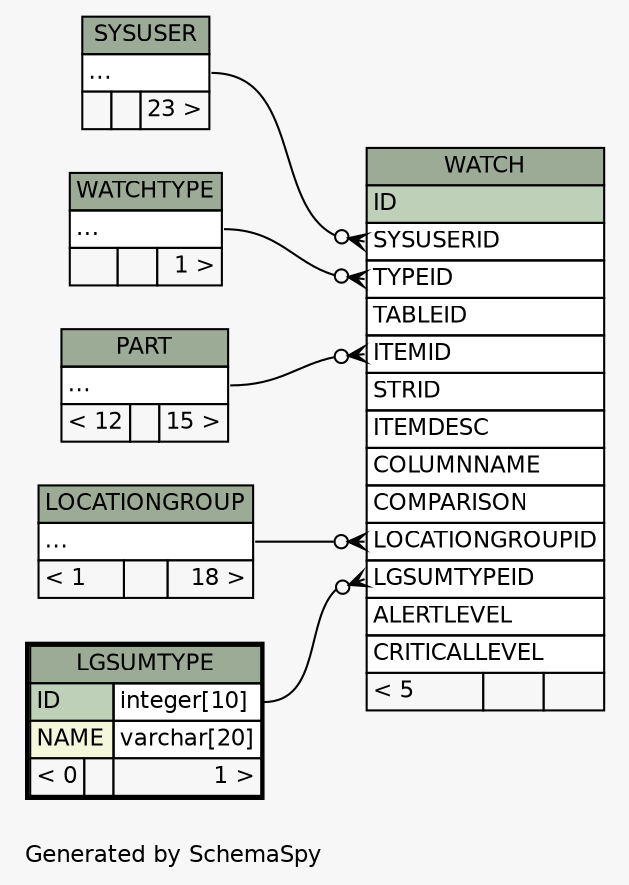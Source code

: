 // dot 2.26.3 on Linux 3.5.0-34-generic
// SchemaSpy rev 590
digraph "twoDegreesRelationshipsDiagram" {
  graph [
    rankdir="RL"
    bgcolor="#f7f7f7"
    label="\nGenerated by SchemaSpy"
    labeljust="l"
    nodesep="0.18"
    ranksep="0.46"
    fontname="Helvetica"
    fontsize="11"
  ];
  node [
    fontname="Helvetica"
    fontsize="11"
    shape="plaintext"
  ];
  edge [
    arrowsize="0.8"
  ];
  "WATCH":"ITEMID":w -> "PART":"elipses":e [arrowhead=none dir=back arrowtail=crowodot];
  "WATCH":"LGSUMTYPEID":w -> "LGSUMTYPE":"ID.type":e [arrowhead=none dir=back arrowtail=crowodot];
  "WATCH":"LOCATIONGROUPID":w -> "LOCATIONGROUP":"elipses":e [arrowhead=none dir=back arrowtail=crowodot];
  "WATCH":"SYSUSERID":w -> "SYSUSER":"elipses":e [arrowhead=none dir=back arrowtail=crowodot];
  "WATCH":"TYPEID":w -> "WATCHTYPE":"elipses":e [arrowhead=none dir=back arrowtail=crowodot];
  "LGSUMTYPE" [
    label=<
    <TABLE BORDER="2" CELLBORDER="1" CELLSPACING="0" BGCOLOR="#ffffff">
      <TR><TD COLSPAN="3" BGCOLOR="#9bab96" ALIGN="CENTER">LGSUMTYPE</TD></TR>
      <TR><TD PORT="ID" COLSPAN="2" BGCOLOR="#bed1b8" ALIGN="LEFT">ID</TD><TD PORT="ID.type" ALIGN="LEFT">integer[10]</TD></TR>
      <TR><TD PORT="NAME" COLSPAN="2" BGCOLOR="#f4f7da" ALIGN="LEFT">NAME</TD><TD PORT="NAME.type" ALIGN="LEFT">varchar[20]</TD></TR>
      <TR><TD ALIGN="LEFT" BGCOLOR="#f7f7f7">&lt; 0</TD><TD ALIGN="RIGHT" BGCOLOR="#f7f7f7">  </TD><TD ALIGN="RIGHT" BGCOLOR="#f7f7f7">1 &gt;</TD></TR>
    </TABLE>>
    URL="LGSUMTYPE.html"
    tooltip="LGSUMTYPE"
  ];
  "LOCATIONGROUP" [
    label=<
    <TABLE BORDER="0" CELLBORDER="1" CELLSPACING="0" BGCOLOR="#ffffff">
      <TR><TD COLSPAN="3" BGCOLOR="#9bab96" ALIGN="CENTER">LOCATIONGROUP</TD></TR>
      <TR><TD PORT="elipses" COLSPAN="3" ALIGN="LEFT">...</TD></TR>
      <TR><TD ALIGN="LEFT" BGCOLOR="#f7f7f7">&lt; 1</TD><TD ALIGN="RIGHT" BGCOLOR="#f7f7f7">  </TD><TD ALIGN="RIGHT" BGCOLOR="#f7f7f7">18 &gt;</TD></TR>
    </TABLE>>
    URL="LOCATIONGROUP.html"
    tooltip="LOCATIONGROUP"
  ];
  "PART" [
    label=<
    <TABLE BORDER="0" CELLBORDER="1" CELLSPACING="0" BGCOLOR="#ffffff">
      <TR><TD COLSPAN="3" BGCOLOR="#9bab96" ALIGN="CENTER">PART</TD></TR>
      <TR><TD PORT="elipses" COLSPAN="3" ALIGN="LEFT">...</TD></TR>
      <TR><TD ALIGN="LEFT" BGCOLOR="#f7f7f7">&lt; 12</TD><TD ALIGN="RIGHT" BGCOLOR="#f7f7f7">  </TD><TD ALIGN="RIGHT" BGCOLOR="#f7f7f7">15 &gt;</TD></TR>
    </TABLE>>
    URL="PART.html"
    tooltip="PART"
  ];
  "SYSUSER" [
    label=<
    <TABLE BORDER="0" CELLBORDER="1" CELLSPACING="0" BGCOLOR="#ffffff">
      <TR><TD COLSPAN="3" BGCOLOR="#9bab96" ALIGN="CENTER">SYSUSER</TD></TR>
      <TR><TD PORT="elipses" COLSPAN="3" ALIGN="LEFT">...</TD></TR>
      <TR><TD ALIGN="LEFT" BGCOLOR="#f7f7f7">  </TD><TD ALIGN="RIGHT" BGCOLOR="#f7f7f7">  </TD><TD ALIGN="RIGHT" BGCOLOR="#f7f7f7">23 &gt;</TD></TR>
    </TABLE>>
    URL="SYSUSER.html"
    tooltip="SYSUSER"
  ];
  "WATCH" [
    label=<
    <TABLE BORDER="0" CELLBORDER="1" CELLSPACING="0" BGCOLOR="#ffffff">
      <TR><TD COLSPAN="3" BGCOLOR="#9bab96" ALIGN="CENTER">WATCH</TD></TR>
      <TR><TD PORT="ID" COLSPAN="3" BGCOLOR="#bed1b8" ALIGN="LEFT">ID</TD></TR>
      <TR><TD PORT="SYSUSERID" COLSPAN="3" ALIGN="LEFT">SYSUSERID</TD></TR>
      <TR><TD PORT="TYPEID" COLSPAN="3" ALIGN="LEFT">TYPEID</TD></TR>
      <TR><TD PORT="TABLEID" COLSPAN="3" ALIGN="LEFT">TABLEID</TD></TR>
      <TR><TD PORT="ITEMID" COLSPAN="3" ALIGN="LEFT">ITEMID</TD></TR>
      <TR><TD PORT="STRID" COLSPAN="3" ALIGN="LEFT">STRID</TD></TR>
      <TR><TD PORT="ITEMDESC" COLSPAN="3" ALIGN="LEFT">ITEMDESC</TD></TR>
      <TR><TD PORT="COLUMNNAME" COLSPAN="3" ALIGN="LEFT">COLUMNNAME</TD></TR>
      <TR><TD PORT="COMPARISON" COLSPAN="3" ALIGN="LEFT">COMPARISON</TD></TR>
      <TR><TD PORT="LOCATIONGROUPID" COLSPAN="3" ALIGN="LEFT">LOCATIONGROUPID</TD></TR>
      <TR><TD PORT="LGSUMTYPEID" COLSPAN="3" ALIGN="LEFT">LGSUMTYPEID</TD></TR>
      <TR><TD PORT="ALERTLEVEL" COLSPAN="3" ALIGN="LEFT">ALERTLEVEL</TD></TR>
      <TR><TD PORT="CRITICALLEVEL" COLSPAN="3" ALIGN="LEFT">CRITICALLEVEL</TD></TR>
      <TR><TD ALIGN="LEFT" BGCOLOR="#f7f7f7">&lt; 5</TD><TD ALIGN="RIGHT" BGCOLOR="#f7f7f7">  </TD><TD ALIGN="RIGHT" BGCOLOR="#f7f7f7">  </TD></TR>
    </TABLE>>
    URL="WATCH.html"
    tooltip="WATCH"
  ];
  "WATCHTYPE" [
    label=<
    <TABLE BORDER="0" CELLBORDER="1" CELLSPACING="0" BGCOLOR="#ffffff">
      <TR><TD COLSPAN="3" BGCOLOR="#9bab96" ALIGN="CENTER">WATCHTYPE</TD></TR>
      <TR><TD PORT="elipses" COLSPAN="3" ALIGN="LEFT">...</TD></TR>
      <TR><TD ALIGN="LEFT" BGCOLOR="#f7f7f7">  </TD><TD ALIGN="RIGHT" BGCOLOR="#f7f7f7">  </TD><TD ALIGN="RIGHT" BGCOLOR="#f7f7f7">1 &gt;</TD></TR>
    </TABLE>>
    URL="WATCHTYPE.html"
    tooltip="WATCHTYPE"
  ];
}
